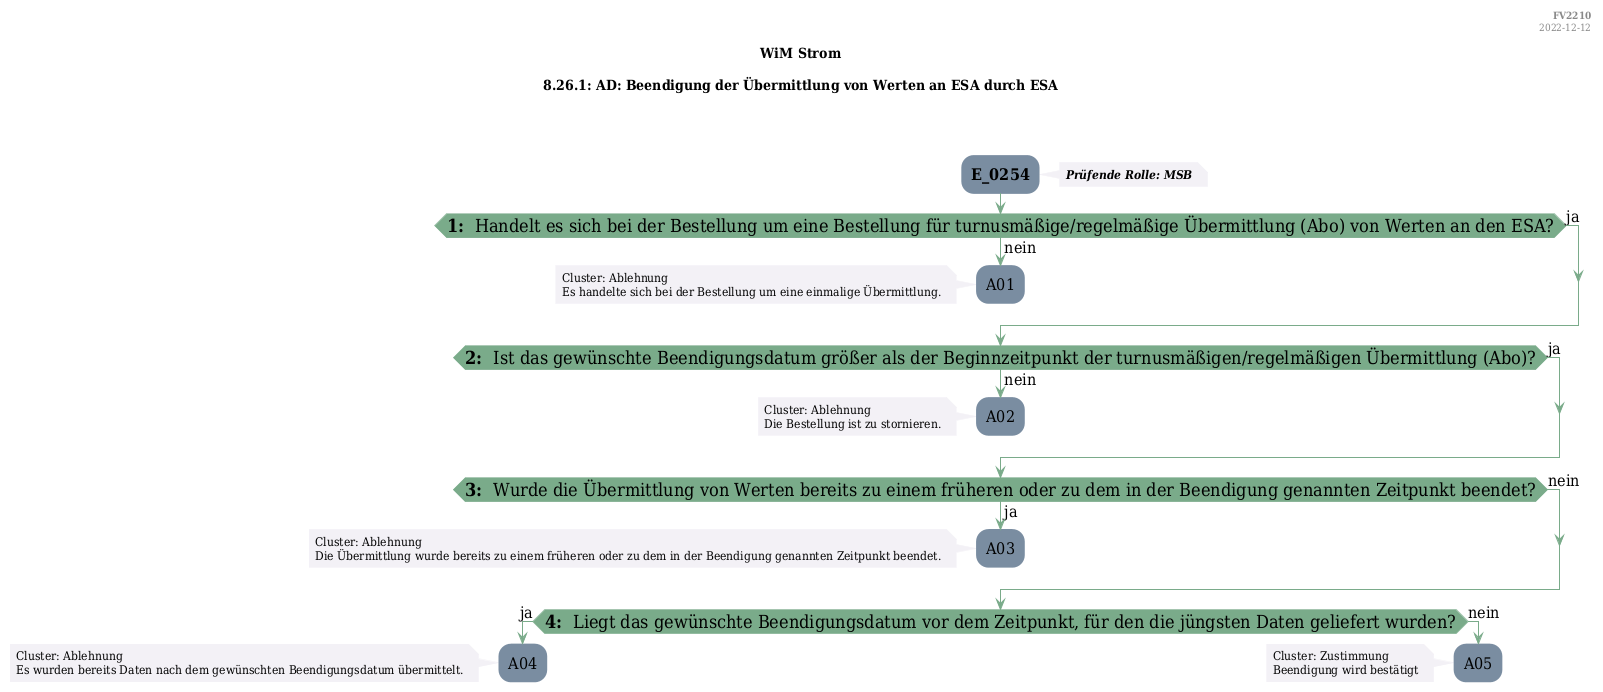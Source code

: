 @startuml
skinparam Shadowing false
skinparam NoteBorderColor #f3f1f6
skinparam NoteBackgroundColor #f3f1f6
skinparam NoteFontSize 12
skinparam ActivityBorderColor none
skinparam ActivityBackgroundColor #7a8da1
skinparam ActivityFontSize 16
skinparam ArrowColor #7aab8a
skinparam ArrowFontSize 16
skinparam ActivityDiamondBackgroundColor #7aab8a
skinparam ActivityDiamondBorderColor #7aab8a
skinparam ActivityDiamondFontSize 18
skinparam defaultFontName DejaVu Serif Condensed
skinparam ActivityEndColor #669580

header
<b>FV2210
2022-12-12
endheader

title
WiM Strom

8.26.1: AD: Beendigung der Übermittlung von Werten an ESA durch ESA



end title
:<b>E_0254</b>;
note right
<b><i>Prüfende Rolle: MSB
end note

if (<b>1: </b> Handelt es sich bei der Bestellung um eine Bestellung für turnusmäßige/regelmäßige Übermittlung (Abo&#41; von Werten an den ESA?) then (ja)
else (nein)
    :A01;
    note left
        Cluster: Ablehnung
        Es handelte sich bei der Bestellung um eine einmalige Übermittlung.
    endnote
    kill;
endif
if (<b>2: </b> Ist das gewünschte Beendigungsdatum größer als der Beginnzeitpunkt der turnusmäßigen/regelmäßigen Übermittlung (Abo&#41;?) then (ja)
else (nein)
    :A02;
    note left
        Cluster: Ablehnung
        Die Bestellung ist zu stornieren.
    endnote
    kill;
endif
if (<b>3: </b> Wurde die Übermittlung von Werten bereits zu einem früheren oder zu dem in der Beendigung genannten Zeitpunkt beendet?) then (ja)
    :A03;
    note left
        Cluster: Ablehnung
        Die Übermittlung wurde bereits zu einem früheren oder zu dem in der Beendigung genannten Zeitpunkt beendet.
    endnote
    kill;
else (nein)
endif
if (<b>4: </b> Liegt das gewünschte Beendigungsdatum vor dem Zeitpunkt, für den die jüngsten Daten geliefert wurden?) then (ja)
    :A04;
    note left
        Cluster: Ablehnung 
        Es wurden bereits Daten nach dem gewünschten Beendigungsdatum übermittelt.
    endnote
    kill;
else (nein)
    :A05;
    note left
        Cluster: Zustimmung
        Beendigung wird bestätigt
    endnote
    kill;
endif

@enduml
